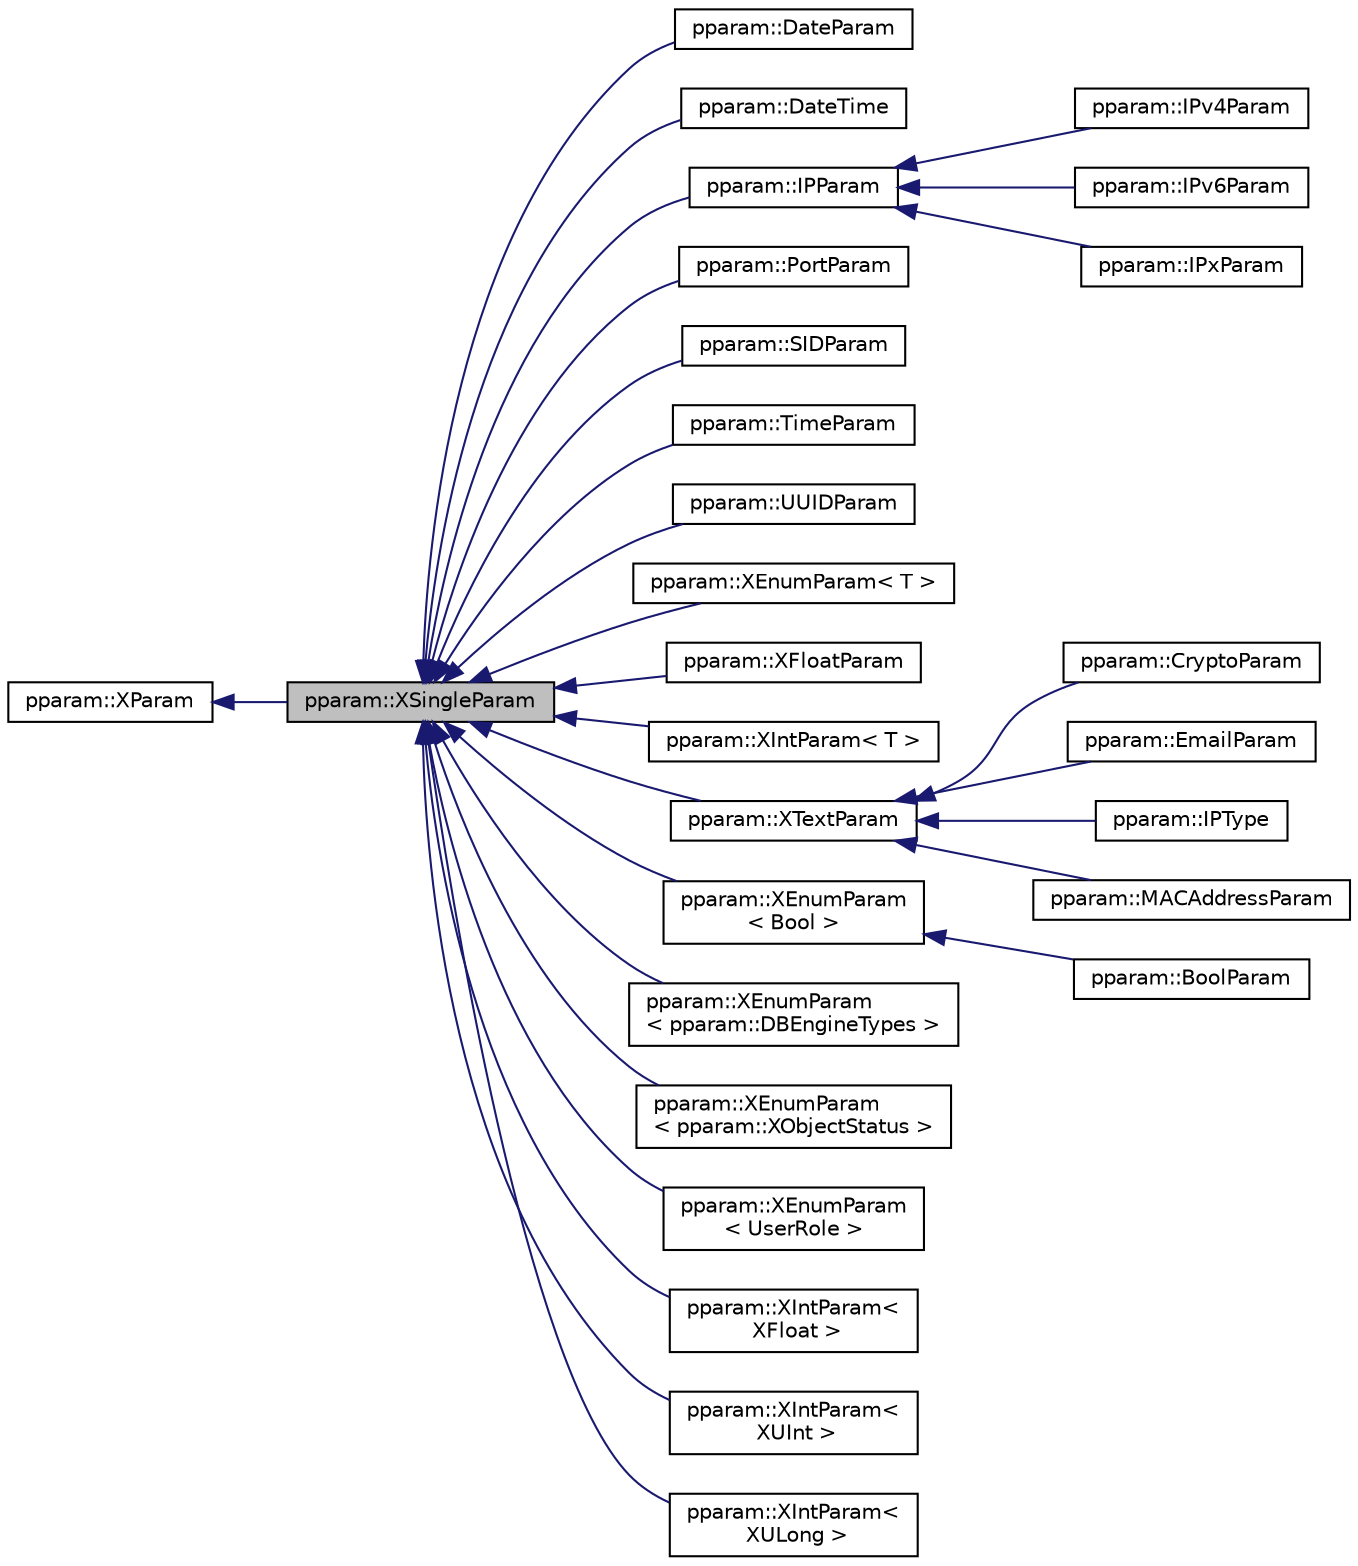 digraph "pparam::XSingleParam"
{
 // LATEX_PDF_SIZE
  edge [fontname="Helvetica",fontsize="10",labelfontname="Helvetica",labelfontsize="10"];
  node [fontname="Helvetica",fontsize="10",shape=record];
  rankdir="LR";
  Node1 [label="pparam::XSingleParam",height=0.2,width=0.4,color="black", fillcolor="grey75", style="filled", fontcolor="black",tooltip=" "];
  Node2 -> Node1 [dir="back",color="midnightblue",fontsize="10",style="solid",fontname="Helvetica"];
  Node2 [label="pparam::XParam",height=0.2,width=0.4,color="black", fillcolor="white", style="filled",URL="$classpparam_1_1XParam.html",tooltip=" "];
  Node1 -> Node3 [dir="back",color="midnightblue",fontsize="10",style="solid",fontname="Helvetica"];
  Node3 [label="pparam::DateParam",height=0.2,width=0.4,color="black", fillcolor="white", style="filled",URL="$classpparam_1_1DateParam.html",tooltip=" "];
  Node1 -> Node4 [dir="back",color="midnightblue",fontsize="10",style="solid",fontname="Helvetica"];
  Node4 [label="pparam::DateTime",height=0.2,width=0.4,color="black", fillcolor="white", style="filled",URL="$classpparam_1_1DateTime.html",tooltip="Defines Date & Time parameter."];
  Node1 -> Node5 [dir="back",color="midnightblue",fontsize="10",style="solid",fontname="Helvetica"];
  Node5 [label="pparam::IPParam",height=0.2,width=0.4,color="black", fillcolor="white", style="filled",URL="$classpparam_1_1IPParam.html",tooltip="Peresent an IP address."];
  Node5 -> Node6 [dir="back",color="midnightblue",fontsize="10",style="solid",fontname="Helvetica"];
  Node6 [label="pparam::IPv4Param",height=0.2,width=0.4,color="black", fillcolor="white", style="filled",URL="$classpparam_1_1IPv4Param.html",tooltip="Reperesent a IPv4Param address."];
  Node5 -> Node7 [dir="back",color="midnightblue",fontsize="10",style="solid",fontname="Helvetica"];
  Node7 [label="pparam::IPv6Param",height=0.2,width=0.4,color="black", fillcolor="white", style="filled",URL="$classpparam_1_1IPv6Param.html",tooltip="Reperesent a IPv6Param address."];
  Node5 -> Node8 [dir="back",color="midnightblue",fontsize="10",style="solid",fontname="Helvetica"];
  Node8 [label="pparam::IPxParam",height=0.2,width=0.4,color="black", fillcolor="white", style="filled",URL="$classpparam_1_1IPxParam.html",tooltip="One class for both IPv4 and IPv6."];
  Node1 -> Node9 [dir="back",color="midnightblue",fontsize="10",style="solid",fontname="Helvetica"];
  Node9 [label="pparam::PortParam",height=0.2,width=0.4,color="black", fillcolor="white", style="filled",URL="$classpparam_1_1PortParam.html",tooltip=" "];
  Node1 -> Node10 [dir="back",color="midnightblue",fontsize="10",style="solid",fontname="Helvetica"];
  Node10 [label="pparam::SIDParam",height=0.2,width=0.4,color="black", fillcolor="white", style="filled",URL="$classpparam_1_1SIDParam.html",tooltip=" "];
  Node1 -> Node11 [dir="back",color="midnightblue",fontsize="10",style="solid",fontname="Helvetica"];
  Node11 [label="pparam::TimeParam",height=0.2,width=0.4,color="black", fillcolor="white", style="filled",URL="$classpparam_1_1TimeParam.html",tooltip=" "];
  Node1 -> Node12 [dir="back",color="midnightblue",fontsize="10",style="solid",fontname="Helvetica"];
  Node12 [label="pparam::UUIDParam",height=0.2,width=0.4,color="black", fillcolor="white", style="filled",URL="$classpparam_1_1UUIDParam.html",tooltip=" "];
  Node1 -> Node13 [dir="back",color="midnightblue",fontsize="10",style="solid",fontname="Helvetica"];
  Node13 [label="pparam::XEnumParam\< T \>",height=0.2,width=0.4,color="black", fillcolor="white", style="filled",URL="$classpparam_1_1XEnumParam.html",tooltip=" "];
  Node1 -> Node14 [dir="back",color="midnightblue",fontsize="10",style="solid",fontname="Helvetica"];
  Node14 [label="pparam::XFloatParam",height=0.2,width=0.4,color="black", fillcolor="white", style="filled",URL="$classpparam_1_1XFloatParam.html",tooltip=" "];
  Node1 -> Node15 [dir="back",color="midnightblue",fontsize="10",style="solid",fontname="Helvetica"];
  Node15 [label="pparam::XIntParam\< T \>",height=0.2,width=0.4,color="black", fillcolor="white", style="filled",URL="$classpparam_1_1XIntParam.html",tooltip=" "];
  Node1 -> Node16 [dir="back",color="midnightblue",fontsize="10",style="solid",fontname="Helvetica"];
  Node16 [label="pparam::XTextParam",height=0.2,width=0.4,color="black", fillcolor="white", style="filled",URL="$classpparam_1_1XTextParam.html",tooltip=" "];
  Node16 -> Node17 [dir="back",color="midnightblue",fontsize="10",style="solid",fontname="Helvetica"];
  Node17 [label="pparam::CryptoParam",height=0.2,width=0.4,color="black", fillcolor="white", style="filled",URL="$classpparam_1_1CryptoParam.html",tooltip="Definea cryptography parameter."];
  Node16 -> Node18 [dir="back",color="midnightblue",fontsize="10",style="solid",fontname="Helvetica"];
  Node18 [label="pparam::EmailParam",height=0.2,width=0.4,color="black", fillcolor="white", style="filled",URL="$classpparam_1_1EmailParam.html",tooltip=" "];
  Node16 -> Node19 [dir="back",color="midnightblue",fontsize="10",style="solid",fontname="Helvetica"];
  Node19 [label="pparam::IPType",height=0.2,width=0.4,color="black", fillcolor="white", style="filled",URL="$classpparam_1_1IPType.html",tooltip=" "];
  Node16 -> Node20 [dir="back",color="midnightblue",fontsize="10",style="solid",fontname="Helvetica"];
  Node20 [label="pparam::MACAddressParam",height=0.2,width=0.4,color="black", fillcolor="white", style="filled",URL="$classpparam_1_1MACAddressParam.html",tooltip=" "];
  Node1 -> Node21 [dir="back",color="midnightblue",fontsize="10",style="solid",fontname="Helvetica"];
  Node21 [label="pparam::XEnumParam\l\< Bool \>",height=0.2,width=0.4,color="black", fillcolor="white", style="filled",URL="$classpparam_1_1XEnumParam.html",tooltip=" "];
  Node21 -> Node22 [dir="back",color="midnightblue",fontsize="10",style="solid",fontname="Helvetica"];
  Node22 [label="pparam::BoolParam",height=0.2,width=0.4,color="black", fillcolor="white", style="filled",URL="$classpparam_1_1BoolParam.html",tooltip=" "];
  Node1 -> Node23 [dir="back",color="midnightblue",fontsize="10",style="solid",fontname="Helvetica"];
  Node23 [label="pparam::XEnumParam\l\< pparam::DBEngineTypes \>",height=0.2,width=0.4,color="black", fillcolor="white", style="filled",URL="$classpparam_1_1XEnumParam.html",tooltip=" "];
  Node1 -> Node24 [dir="back",color="midnightblue",fontsize="10",style="solid",fontname="Helvetica"];
  Node24 [label="pparam::XEnumParam\l\< pparam::XObjectStatus \>",height=0.2,width=0.4,color="black", fillcolor="white", style="filled",URL="$classpparam_1_1XEnumParam.html",tooltip=" "];
  Node1 -> Node25 [dir="back",color="midnightblue",fontsize="10",style="solid",fontname="Helvetica"];
  Node25 [label="pparam::XEnumParam\l\< UserRole \>",height=0.2,width=0.4,color="black", fillcolor="white", style="filled",URL="$classpparam_1_1XEnumParam.html",tooltip=" "];
  Node1 -> Node26 [dir="back",color="midnightblue",fontsize="10",style="solid",fontname="Helvetica"];
  Node26 [label="pparam::XIntParam\<\l XFloat \>",height=0.2,width=0.4,color="black", fillcolor="white", style="filled",URL="$classpparam_1_1XIntParam.html",tooltip=" "];
  Node1 -> Node27 [dir="back",color="midnightblue",fontsize="10",style="solid",fontname="Helvetica"];
  Node27 [label="pparam::XIntParam\<\l XUInt \>",height=0.2,width=0.4,color="black", fillcolor="white", style="filled",URL="$classpparam_1_1XIntParam.html",tooltip=" "];
  Node1 -> Node28 [dir="back",color="midnightblue",fontsize="10",style="solid",fontname="Helvetica"];
  Node28 [label="pparam::XIntParam\<\l XULong \>",height=0.2,width=0.4,color="black", fillcolor="white", style="filled",URL="$classpparam_1_1XIntParam.html",tooltip=" "];
}
